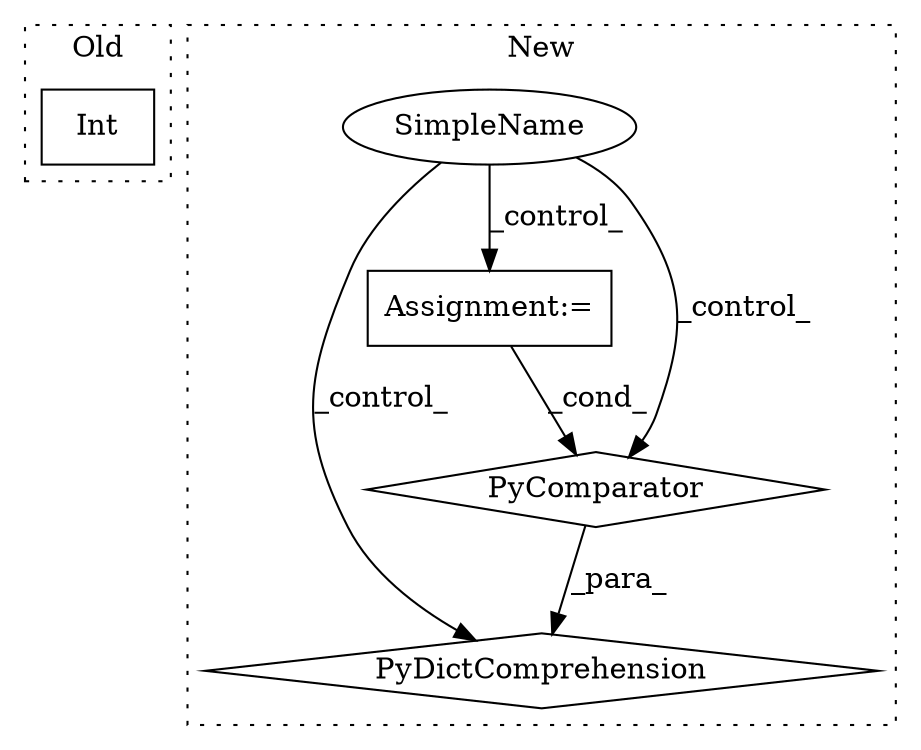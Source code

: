 digraph G {
subgraph cluster0 {
1 [label="Int" a="32" s="9974,9981" l="4,1" shape="box"];
label = "Old";
style="dotted";
}
subgraph cluster1 {
2 [label="PyDictComprehension" a="110" s="10285" l="144" shape="diamond"];
3 [label="Assignment:=" a="7" s="10379" l="42" shape="box"];
4 [label="PyComparator" a="113" s="10379" l="42" shape="diamond"];
5 [label="SimpleName" a="42" s="" l="" shape="ellipse"];
label = "New";
style="dotted";
}
3 -> 4 [label="_cond_"];
4 -> 2 [label="_para_"];
5 -> 3 [label="_control_"];
5 -> 4 [label="_control_"];
5 -> 2 [label="_control_"];
}